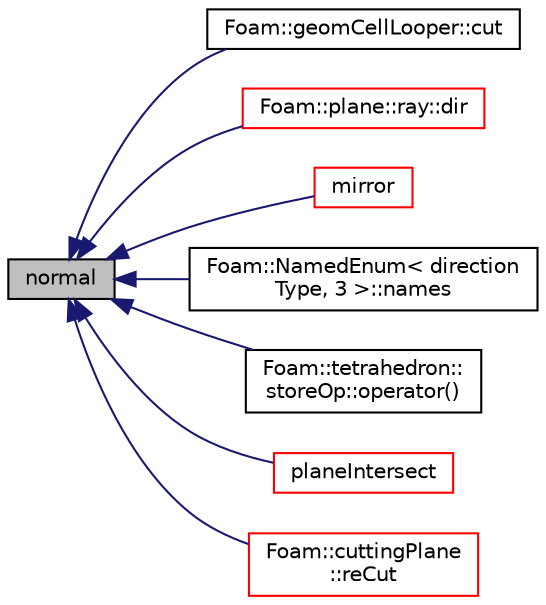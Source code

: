 digraph "normal"
{
  bgcolor="transparent";
  edge [fontname="Helvetica",fontsize="10",labelfontname="Helvetica",labelfontsize="10"];
  node [fontname="Helvetica",fontsize="10",shape=record];
  rankdir="LR";
  Node498 [label="normal",height=0.2,width=0.4,color="black", fillcolor="grey75", style="filled", fontcolor="black"];
  Node498 -> Node499 [dir="back",color="midnightblue",fontsize="10",style="solid",fontname="Helvetica"];
  Node499 [label="Foam::geomCellLooper::cut",height=0.2,width=0.4,color="black",URL="$a22221.html#a9fefde55fc93b9e9f0320e02da054c64",tooltip="Same but now also base point of cut provided (instead of always. "];
  Node498 -> Node500 [dir="back",color="midnightblue",fontsize="10",style="solid",fontname="Helvetica"];
  Node500 [label="Foam::plane::ray::dir",height=0.2,width=0.4,color="red",URL="$a28729.html#ad2023bddcdb17ed0bab38b38e764822f"];
  Node498 -> Node502 [dir="back",color="midnightblue",fontsize="10",style="solid",fontname="Helvetica"];
  Node502 [label="mirror",height=0.2,width=0.4,color="red",URL="$a28725.html#a0558d93fd557787f2e03f632b78f63eb",tooltip="Mirror the supplied point in the plane. Return the mirrored point. "];
  Node498 -> Node506 [dir="back",color="midnightblue",fontsize="10",style="solid",fontname="Helvetica"];
  Node506 [label="Foam::NamedEnum\< direction\lType, 3 \>::names",height=0.2,width=0.4,color="black",URL="$a27113.html#a7350da3a0edd92cd11e6c479c9967dc8"];
  Node498 -> Node507 [dir="back",color="midnightblue",fontsize="10",style="solid",fontname="Helvetica"];
  Node507 [label="Foam::tetrahedron::\lstoreOp::operator()",height=0.2,width=0.4,color="black",URL="$a28753.html#a1983d18f6e6e7de5141bea5b0d6716c4"];
  Node498 -> Node508 [dir="back",color="midnightblue",fontsize="10",style="solid",fontname="Helvetica"];
  Node508 [label="planeIntersect",height=0.2,width=0.4,color="red",URL="$a28725.html#ac7fe66682d1b70507e370d886af36dab",tooltip="Return the cutting line between this plane and another. "];
  Node498 -> Node510 [dir="back",color="midnightblue",fontsize="10",style="solid",fontname="Helvetica"];
  Node510 [label="Foam::cuttingPlane\l::reCut",height=0.2,width=0.4,color="red",URL="$a30497.html#afc5a74b0ae963b8d5e674c5e8085a158",tooltip="Recut mesh with existing planeDesc, restricted to a list of cells. "];
}
